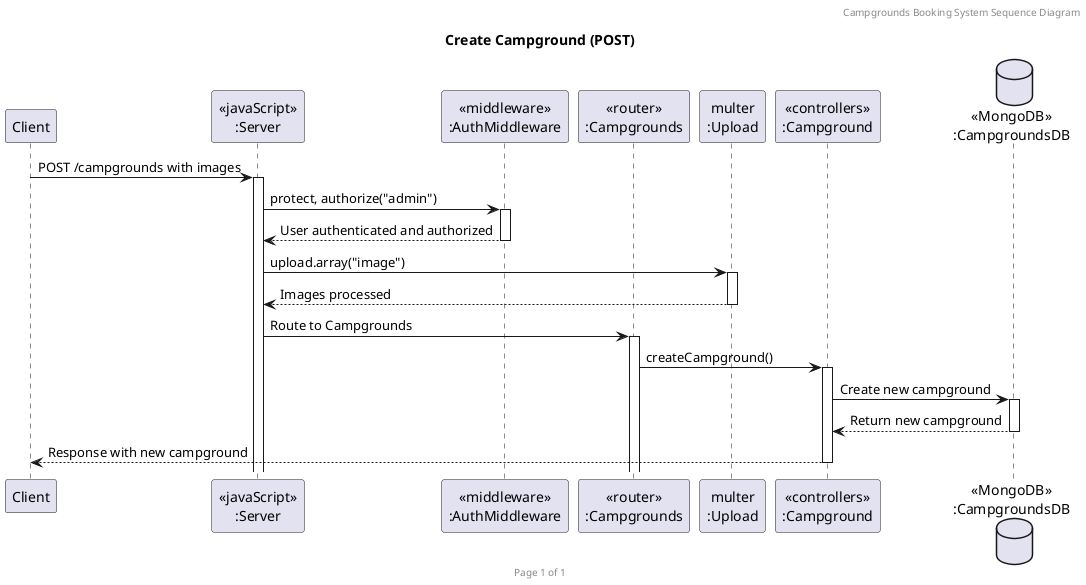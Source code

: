 @startuml Create Campground

header Campgrounds Booking System Sequence Diagram
footer Page %page% of %lastpage%
title "Create Campground (POST)"

participant "Client" as client
participant "<<javaScript>>\n:Server" as server
participant "<<middleware>>\n:AuthMiddleware" as authMiddleware
participant "<<router>>\n:Campgrounds" as campgroundsRouter
participant "multer\n:Upload" as multerUpload
participant "<<controllers>>\n:Campground" as campgroundController
database "<<MongoDB>>\n:CampgroundsDB" as CampgroundsDatabase

client->server ++: POST /campgrounds with images
server->authMiddleware ++: protect, authorize("admin")
authMiddleware --> server --: User authenticated and authorized
server->multerUpload ++: upload.array("image")
multerUpload --> server --: Images processed
server->campgroundsRouter ++: Route to Campgrounds
campgroundsRouter->campgroundController ++: createCampground()
campgroundController->CampgroundsDatabase ++: Create new campground
CampgroundsDatabase --> campgroundController --: Return new campground
campgroundController-->client --: Response with new campground

@enduml
